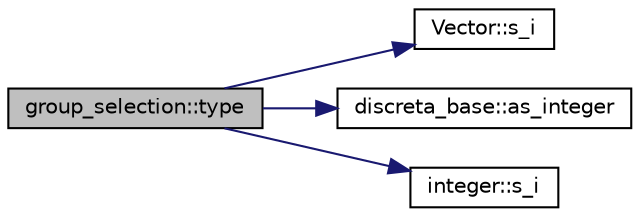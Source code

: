 digraph "group_selection::type"
{
  edge [fontname="Helvetica",fontsize="10",labelfontname="Helvetica",labelfontsize="10"];
  node [fontname="Helvetica",fontsize="10",shape=record];
  rankdir="LR";
  Node1423 [label="group_selection::type",height=0.2,width=0.4,color="black", fillcolor="grey75", style="filled", fontcolor="black"];
  Node1423 -> Node1424 [color="midnightblue",fontsize="10",style="solid",fontname="Helvetica"];
  Node1424 [label="Vector::s_i",height=0.2,width=0.4,color="black", fillcolor="white", style="filled",URL="$d5/db2/class_vector.html#a1c4fe1752523df8119f70dd550244871"];
  Node1423 -> Node1425 [color="midnightblue",fontsize="10",style="solid",fontname="Helvetica"];
  Node1425 [label="discreta_base::as_integer",height=0.2,width=0.4,color="black", fillcolor="white", style="filled",URL="$d7/d71/classdiscreta__base.html#a00d7691eaf874fd283d942692fe8dd26"];
  Node1423 -> Node1426 [color="midnightblue",fontsize="10",style="solid",fontname="Helvetica"];
  Node1426 [label="integer::s_i",height=0.2,width=0.4,color="black", fillcolor="white", style="filled",URL="$d0/de5/classinteger.html#adf28e9f94d4c844adaa950deeb80b904"];
}
